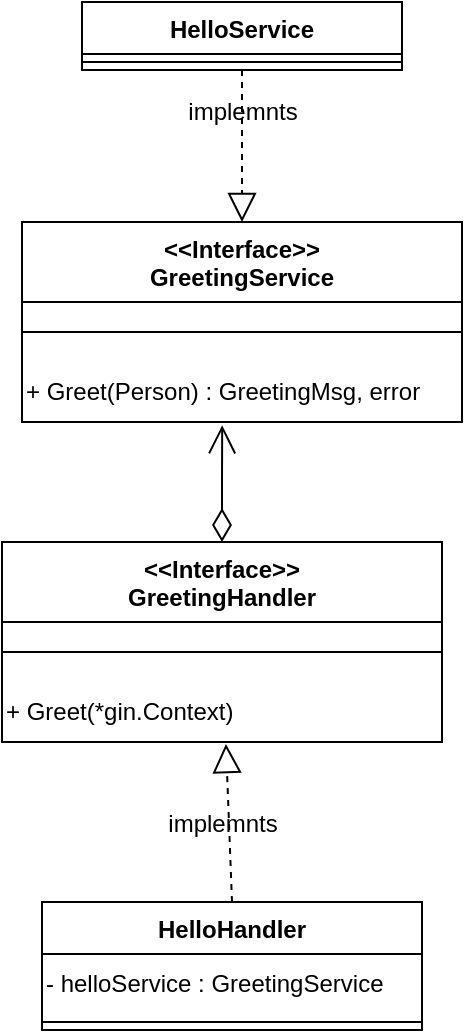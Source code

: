 <mxfile version="21.1.2" type="device">
  <diagram id="C5RBs43oDa-KdzZeNtuy" name="Page-1">
    <mxGraphModel dx="1198" dy="719" grid="1" gridSize="10" guides="1" tooltips="1" connect="1" arrows="1" fold="1" page="1" pageScale="1" pageWidth="827" pageHeight="1169" math="0" shadow="0">
      <root>
        <mxCell id="WIyWlLk6GJQsqaUBKTNV-0" />
        <mxCell id="WIyWlLk6GJQsqaUBKTNV-1" parent="WIyWlLk6GJQsqaUBKTNV-0" />
        <mxCell id="kO76d1SnFRbxK5GOzYad-0" value="&lt;&lt;Interface&gt;&gt;&#xa;GreetingService" style="swimlane;fontStyle=1;align=center;verticalAlign=top;childLayout=stackLayout;horizontal=1;startSize=40;horizontalStack=0;resizeParent=1;resizeParentMax=0;resizeLast=0;collapsible=1;marginBottom=0;" parent="WIyWlLk6GJQsqaUBKTNV-1" vertex="1">
          <mxGeometry x="230" y="220" width="220" height="100" as="geometry" />
        </mxCell>
        <mxCell id="kO76d1SnFRbxK5GOzYad-2" value="" style="line;strokeWidth=1;fillColor=none;align=left;verticalAlign=middle;spacingTop=-1;spacingLeft=3;spacingRight=3;rotatable=0;labelPosition=right;points=[];portConstraint=eastwest;strokeColor=inherit;" parent="kO76d1SnFRbxK5GOzYad-0" vertex="1">
          <mxGeometry y="40" width="220" height="30" as="geometry" />
        </mxCell>
        <mxCell id="-dgejGMd90-aKDlpaPDn-1" value="+ Greet(Person) :&amp;nbsp;GreetingMsg, error" style="text;html=1;align=left;verticalAlign=middle;resizable=0;points=[];autosize=1;strokeColor=none;fillColor=none;" vertex="1" parent="kO76d1SnFRbxK5GOzYad-0">
          <mxGeometry y="70" width="220" height="30" as="geometry" />
        </mxCell>
        <mxCell id="-dgejGMd90-aKDlpaPDn-5" value="HelloService" style="swimlane;fontStyle=1;align=center;verticalAlign=top;childLayout=stackLayout;horizontal=1;startSize=26;horizontalStack=0;resizeParent=1;resizeParentMax=0;resizeLast=0;collapsible=1;marginBottom=0;whiteSpace=wrap;html=1;" vertex="1" parent="WIyWlLk6GJQsqaUBKTNV-1">
          <mxGeometry x="260" y="110" width="160" height="34" as="geometry" />
        </mxCell>
        <mxCell id="-dgejGMd90-aKDlpaPDn-7" value="" style="line;strokeWidth=1;fillColor=none;align=left;verticalAlign=middle;spacingTop=-1;spacingLeft=3;spacingRight=3;rotatable=0;labelPosition=right;points=[];portConstraint=eastwest;strokeColor=inherit;" vertex="1" parent="-dgejGMd90-aKDlpaPDn-5">
          <mxGeometry y="26" width="160" height="8" as="geometry" />
        </mxCell>
        <mxCell id="-dgejGMd90-aKDlpaPDn-10" value="" style="endArrow=block;dashed=1;endFill=0;endSize=12;html=1;rounded=0;entryX=0.5;entryY=0;entryDx=0;entryDy=0;exitX=0.5;exitY=1;exitDx=0;exitDy=0;" edge="1" parent="WIyWlLk6GJQsqaUBKTNV-1" source="-dgejGMd90-aKDlpaPDn-5" target="kO76d1SnFRbxK5GOzYad-0">
          <mxGeometry width="160" relative="1" as="geometry">
            <mxPoint x="460" y="150" as="sourcePoint" />
            <mxPoint x="620" y="150" as="targetPoint" />
          </mxGeometry>
        </mxCell>
        <mxCell id="-dgejGMd90-aKDlpaPDn-11" value="implemnts" style="text;html=1;align=center;verticalAlign=middle;resizable=0;points=[];autosize=1;strokeColor=none;fillColor=none;" vertex="1" parent="WIyWlLk6GJQsqaUBKTNV-1">
          <mxGeometry x="300" y="150" width="80" height="30" as="geometry" />
        </mxCell>
        <mxCell id="-dgejGMd90-aKDlpaPDn-16" value="&lt;&lt;Interface&gt;&gt;&#xa;GreetingHandler" style="swimlane;fontStyle=1;align=center;verticalAlign=top;childLayout=stackLayout;horizontal=1;startSize=40;horizontalStack=0;resizeParent=1;resizeParentMax=0;resizeLast=0;collapsible=1;marginBottom=0;" vertex="1" parent="WIyWlLk6GJQsqaUBKTNV-1">
          <mxGeometry x="220" y="380" width="220" height="100" as="geometry" />
        </mxCell>
        <mxCell id="-dgejGMd90-aKDlpaPDn-17" value="" style="line;strokeWidth=1;fillColor=none;align=left;verticalAlign=middle;spacingTop=-1;spacingLeft=3;spacingRight=3;rotatable=0;labelPosition=right;points=[];portConstraint=eastwest;strokeColor=inherit;" vertex="1" parent="-dgejGMd90-aKDlpaPDn-16">
          <mxGeometry y="40" width="220" height="30" as="geometry" />
        </mxCell>
        <mxCell id="-dgejGMd90-aKDlpaPDn-18" value="+ Greet(*gin.Context)&amp;nbsp;" style="text;html=1;align=left;verticalAlign=middle;resizable=0;points=[];autosize=1;strokeColor=none;fillColor=none;" vertex="1" parent="-dgejGMd90-aKDlpaPDn-16">
          <mxGeometry y="70" width="220" height="30" as="geometry" />
        </mxCell>
        <mxCell id="-dgejGMd90-aKDlpaPDn-19" value="HelloHandler" style="swimlane;fontStyle=1;align=center;verticalAlign=top;childLayout=stackLayout;horizontal=1;startSize=26;horizontalStack=0;resizeParent=1;resizeParentMax=0;resizeLast=0;collapsible=1;marginBottom=0;whiteSpace=wrap;html=1;" vertex="1" parent="WIyWlLk6GJQsqaUBKTNV-1">
          <mxGeometry x="240" y="560" width="190" height="64" as="geometry" />
        </mxCell>
        <mxCell id="-dgejGMd90-aKDlpaPDn-29" value="- helloService : GreetingService" style="text;html=1;align=left;verticalAlign=middle;resizable=0;points=[];autosize=1;strokeColor=none;fillColor=none;" vertex="1" parent="-dgejGMd90-aKDlpaPDn-19">
          <mxGeometry y="26" width="190" height="30" as="geometry" />
        </mxCell>
        <mxCell id="-dgejGMd90-aKDlpaPDn-20" value="" style="line;strokeWidth=1;fillColor=none;align=left;verticalAlign=middle;spacingTop=-1;spacingLeft=3;spacingRight=3;rotatable=0;labelPosition=right;points=[];portConstraint=eastwest;strokeColor=inherit;" vertex="1" parent="-dgejGMd90-aKDlpaPDn-19">
          <mxGeometry y="56" width="190" height="8" as="geometry" />
        </mxCell>
        <mxCell id="-dgejGMd90-aKDlpaPDn-21" value="" style="endArrow=block;dashed=1;endFill=0;endSize=12;html=1;rounded=0;entryX=0.509;entryY=1.033;entryDx=0;entryDy=0;exitX=0.5;exitY=0;exitDx=0;exitDy=0;entryPerimeter=0;" edge="1" parent="WIyWlLk6GJQsqaUBKTNV-1" source="-dgejGMd90-aKDlpaPDn-19" target="-dgejGMd90-aKDlpaPDn-18">
          <mxGeometry width="160" relative="1" as="geometry">
            <mxPoint x="330" y="576" as="sourcePoint" />
            <mxPoint x="330" y="480" as="targetPoint" />
          </mxGeometry>
        </mxCell>
        <mxCell id="-dgejGMd90-aKDlpaPDn-22" value="implemnts" style="text;html=1;align=center;verticalAlign=middle;resizable=0;points=[];autosize=1;strokeColor=none;fillColor=none;" vertex="1" parent="WIyWlLk6GJQsqaUBKTNV-1">
          <mxGeometry x="290" y="506" width="80" height="30" as="geometry" />
        </mxCell>
        <mxCell id="-dgejGMd90-aKDlpaPDn-30" value="" style="endArrow=open;html=1;endSize=12;startArrow=diamondThin;startSize=14;startFill=0;edgeStyle=orthogonalEdgeStyle;align=left;verticalAlign=bottom;rounded=0;exitX=0.5;exitY=0;exitDx=0;exitDy=0;entryX=0.455;entryY=1.053;entryDx=0;entryDy=0;entryPerimeter=0;" edge="1" parent="WIyWlLk6GJQsqaUBKTNV-1" source="-dgejGMd90-aKDlpaPDn-16" target="-dgejGMd90-aKDlpaPDn-1">
          <mxGeometry x="-1" y="3" relative="1" as="geometry">
            <mxPoint x="360" y="370" as="sourcePoint" />
            <mxPoint x="330" y="330" as="targetPoint" />
            <Array as="points" />
          </mxGeometry>
        </mxCell>
      </root>
    </mxGraphModel>
  </diagram>
</mxfile>
